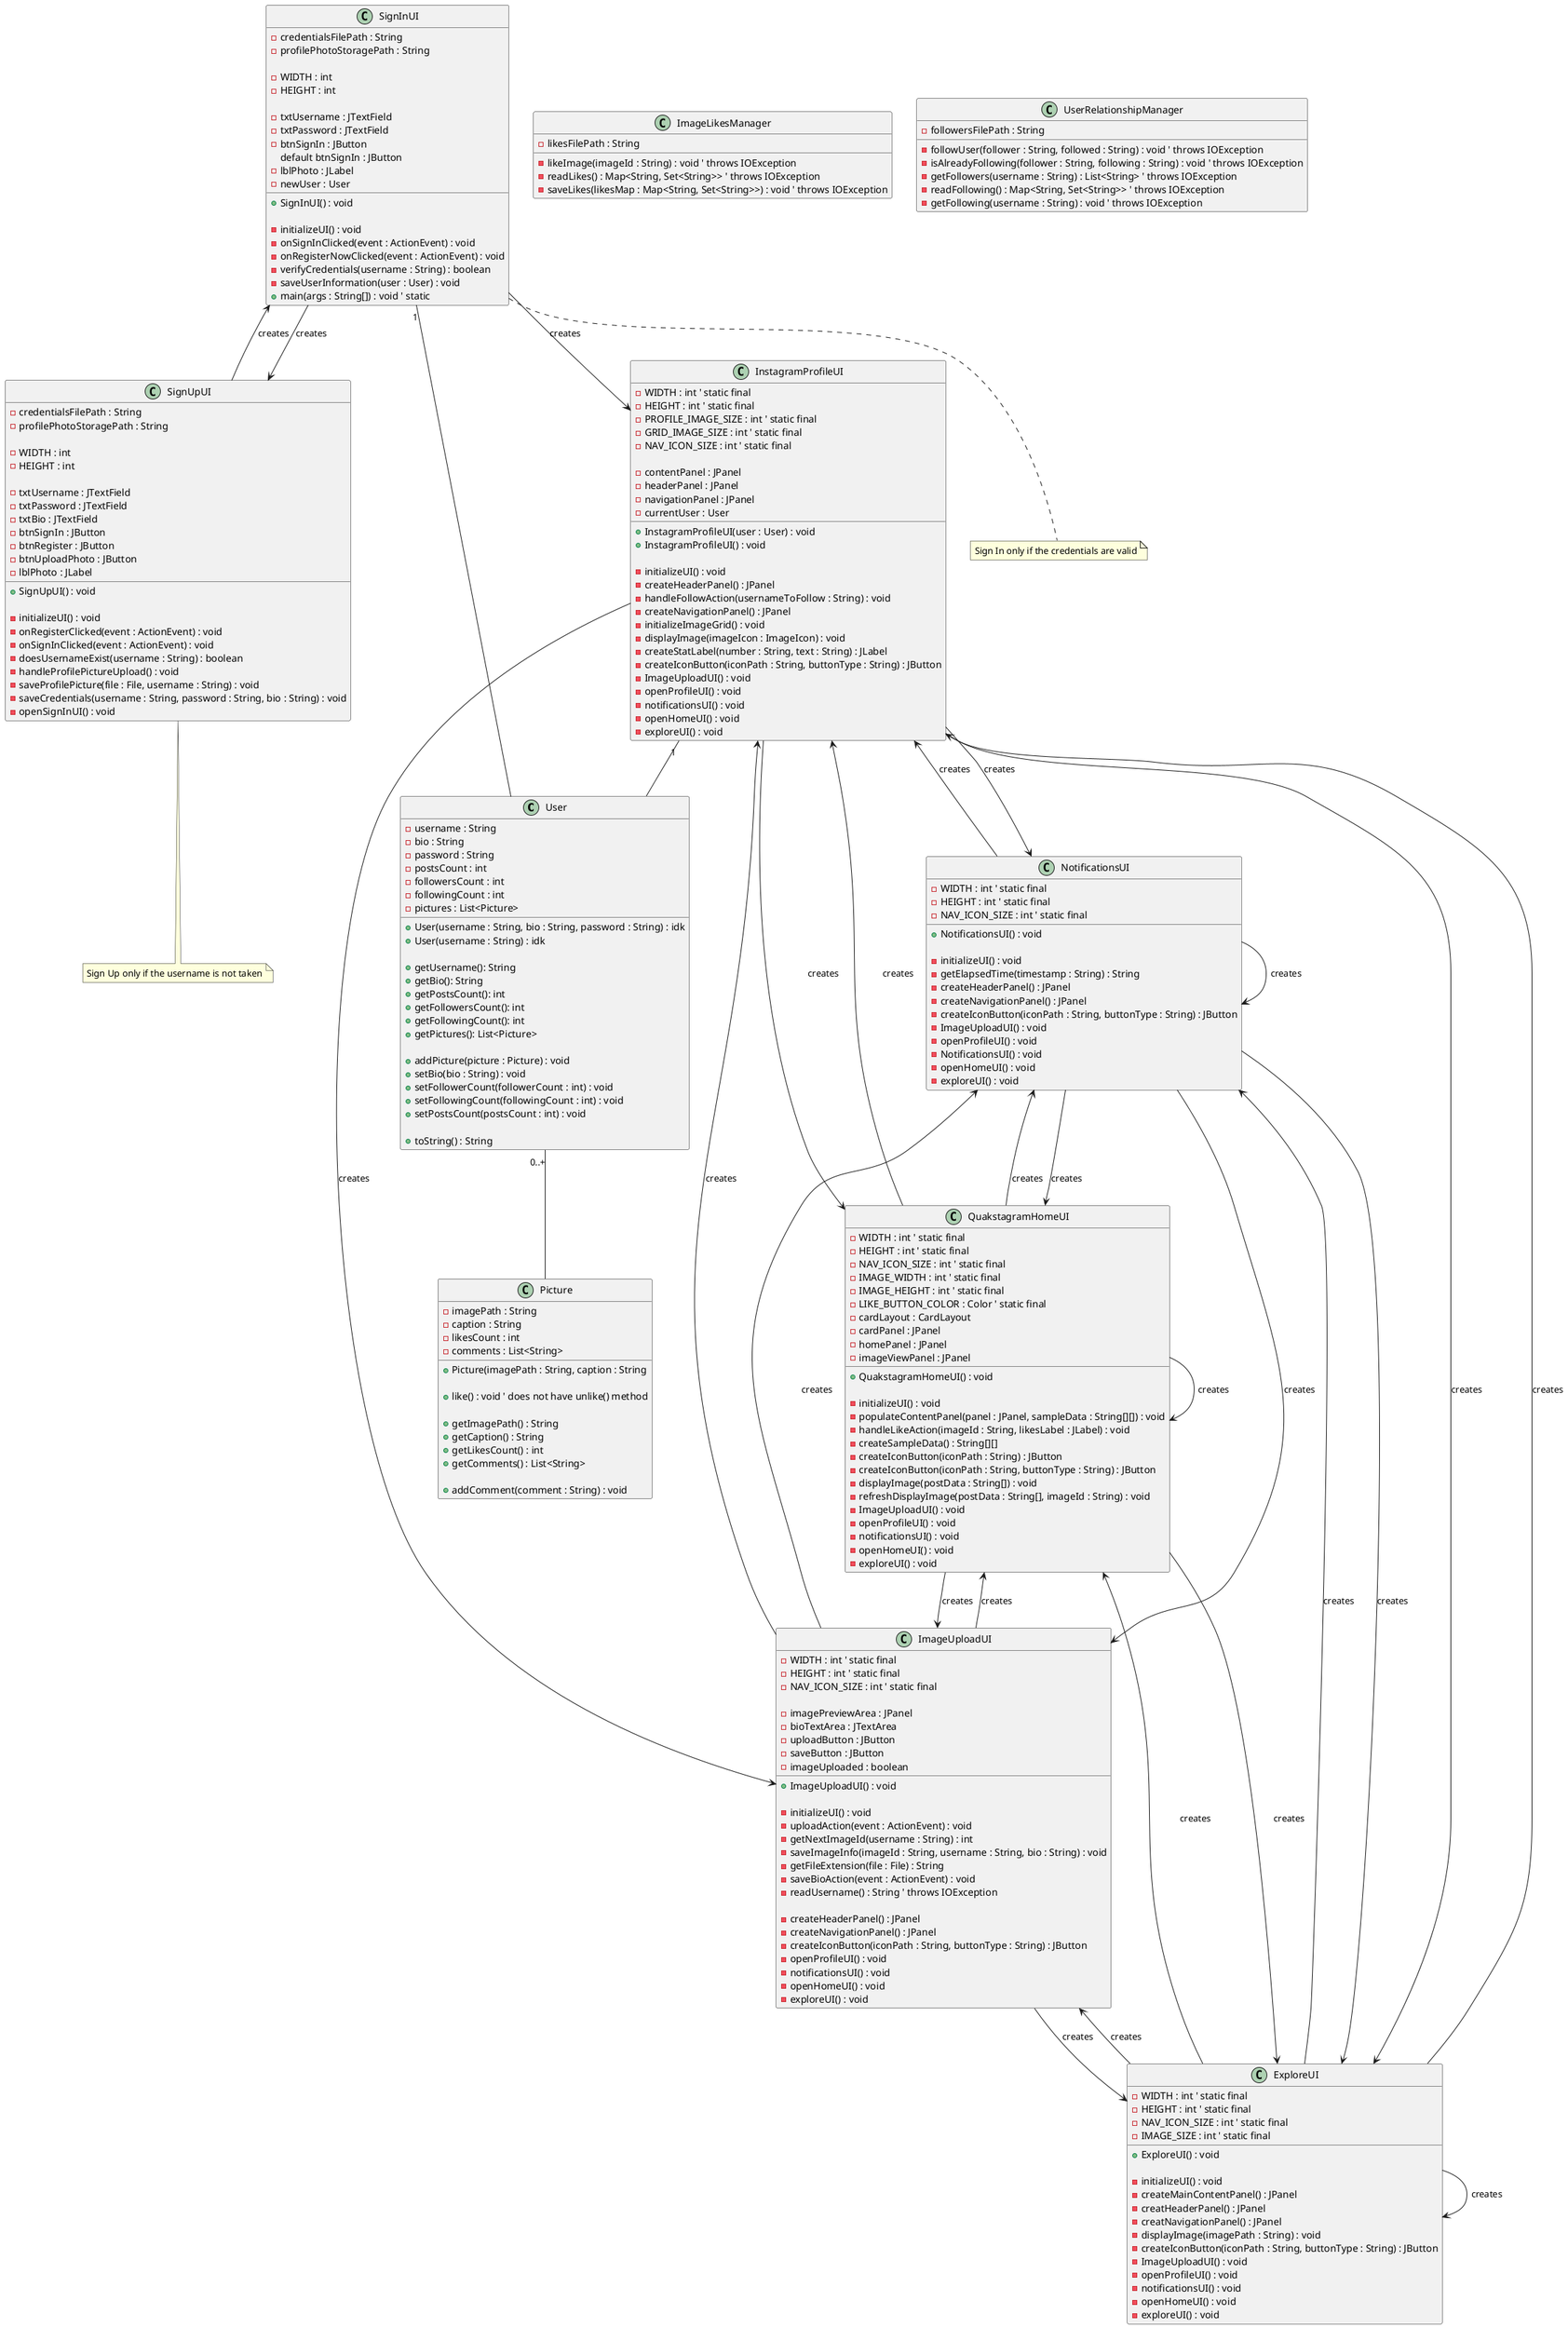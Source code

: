 @startuml Class Diagram

'classes 

class User {
  - username : String
  - bio : String
  - password : String
  - postsCount : int
  - followersCount : int
  - followingCount : int
  - pictures : List<Picture>
  ' constructors
  + User(username : String, bio : String, password : String) : idk
  + User(username : String) : idk

  ' getters
  + getUsername(): String
  + getBio(): String
  + getPostsCount(): int
  + getFollowersCount(): int
  + getFollowingCount(): int
  + getPictures(): List<Picture>

  ' setters
  + addPicture(picture : Picture) : void
  + setBio(bio : String) : void
  + setFollowerCount(followerCount : int) : void
  + setFollowingCount(followingCount : int) : void
  + setPostsCount(postsCount : int) : void

  + toString() : String
}

class SignUpUI {
  - credentialsFilePath : String
  - profilePhotoStoragePath : String

  - WIDTH : int
  - HEIGHT : int

  - txtUsername : JTextField
  - txtPassword : JTextField
  - txtBio : JTextField
  - btnSignIn : JButton
  - btnRegister : JButton
  - btnUploadPhoto : JButton
  - lblPhoto : JLabel
 
 ' constructors
  + SignUpUI() : void

  - initializeUI() : void
  - onRegisterClicked(event : ActionEvent) : void
  - onSignInClicked(event : ActionEvent) : void
  - doesUsernameExist(username : String) : boolean
  - handleProfilePictureUpload() : void
  - saveProfilePicture(file : File, username : String) : void
  - saveCredentials(username : String, password : String, bio : String) : void
  - openSignInUI() : void
}

class SignInUI {
  - credentialsFilePath : String
  - profilePhotoStoragePath : String

  - WIDTH : int
  - HEIGHT : int

  - txtUsername : JTextField
  - txtPassword : JTextField
  - btnSignIn : JButton
  default btnSignIn : JButton
  - lblPhoto : JLabel
  - newUser : User
 
 ' constructors
  + SignInUI() : void

  - initializeUI() : void
  - onSignInClicked(event : ActionEvent) : void
  - onRegisterNowClicked(event : ActionEvent) : void
  - verifyCredentials(username : String) : boolean
  - saveUserInformation(user : User) : void
  + main(args : String[]) : void ' static
}

class Picture {
  - imagePath : String
  - caption : String
  - likesCount : int
  - comments : List<String>

  ' constructors
  + Picture(imagePath : String, caption : String

  + like() : void ' does not have unlike() method

  ' getters
  + getImagePath() : String
  + getCaption() : String
  + getLikesCount() : int
  ' getCommentsCount() : int
  + getComments() : List<String>

  ' setters
  + addComment(comment : String) : void
}

class NotificationsUI {
  - WIDTH : int ' static final
  - HEIGHT : int ' static final
  - NAV_ICON_SIZE : int ' static final

  ' constructors
  + NotificationsUI() : void

  - initializeUI() : void
  - getElapsedTime(timestamp : String) : String
  - createHeaderPanel() : JPanel
  - createNavigationPanel() : JPanel
  - createIconButton(iconPath : String, buttonType : String) : JButton
  - ImageUploadUI() : void
  - openProfileUI() : void
  - NotificationsUI() : void
  - openHomeUI() : void
  - exploreUI() : void
}

class InstagramProfileUI {
  - WIDTH : int ' static final
  - HEIGHT : int ' static final
  - PROFILE_IMAGE_SIZE : int ' static final
  - GRID_IMAGE_SIZE : int ' static final
  - NAV_ICON_SIZE : int ' static final

  - contentPanel : JPanel
  - headerPanel : JPanel
  - navigationPanel : JPanel
  - currentUser : User

  ' constructors
  + InstagramProfileUI(user : User) : void
  + InstagramProfileUI() : void

  - initializeUI() : void
  - createHeaderPanel() : JPanel
  - handleFollowAction(usernameToFollow : String) : void
  - createNavigationPanel() : JPanel
  - initializeImageGrid() : void
  - displayImage(imageIcon : ImageIcon) : void
  - createStatLabel(number : String, text : String) : JLabel
  - createIconButton(iconPath : String, buttonType : String) : JButton
  - ImageUploadUI() : void
  - openProfileUI() : void
  - notificationsUI() : void
  - openHomeUI() : void
  - exploreUI() : void
}

class ExploreUI {
  - WIDTH : int ' static final
  - HEIGHT : int ' static final
  - NAV_ICON_SIZE : int ' static final
  - IMAGE_SIZE : int ' static final

  ' constructors
  + ExploreUI() : void

  - initializeUI() : void
  - createMainContentPanel() : JPanel
  - creatHeaderPanel() : JPanel
  - creatNavigationPanel() : JPanel
  - displayImage(imagePath : String) : void
  - createIconButton(iconPath : String, buttonType : String) : JButton
  - ImageUploadUI() : void
  - openProfileUI() : void
  - notificationsUI() : void
  - openHomeUI() : void
  - exploreUI() : void
}

class ImageUploadUI {
  - WIDTH : int ' static final
  - HEIGHT : int ' static final
  - NAV_ICON_SIZE : int ' static final

  - imagePreviewArea : JPanel
  - bioTextArea : JTextArea
  - uploadButton : JButton
  - saveButton : JButton
  - imageUploaded : boolean
  ' default false // unused

  ' constructors
  + ImageUploadUI() : void

  - initializeUI() : void
  - uploadAction(event : ActionEvent) : void
  - getNextImageId(username : String) : int
  - saveImageInfo(imageId : String, username : String, bio : String) : void
  - getFileExtension(file : File) : String
  - saveBioAction(event : ActionEvent) : void
  - readUsername() : String ' throws IOException
  
  - createHeaderPanel() : JPanel
  - createNavigationPanel() : JPanel
  - createIconButton(iconPath : String, buttonType : String) : JButton
  - openProfileUI() : void
  - notificationsUI() : void
  - openHomeUI() : void
  - exploreUI() : void
}

class QuakstagramHomeUI {
  - WIDTH : int ' static final
  - HEIGHT : int ' static final
  - NAV_ICON_SIZE : int ' static final
  - IMAGE_WIDTH : int ' static final
  - IMAGE_HEIGHT : int ' static final
  - LIKE_BUTTON_COLOR : Color ' static final
  - cardLayout : CardLayout
  - cardPanel : JPanel
  - homePanel : JPanel
  - imageViewPanel : JPanel

  ' constructors
  + QuakstagramHomeUI() : void

  - initializeUI() : void
  - populateContentPanel(panel : JPanel, sampleData : String[][]) : void
  - handleLikeAction(imageId : String, likesLabel : JLabel) : void
  - createSampleData() : String[][]
  - createIconButton(iconPath : String) : JButton
  - createIconButton(iconPath : String, buttonType : String) : JButton
  - displayImage(postData : String[]) : void
  - refreshDisplayImage(postData : String[], imageId : String) : void
  

  - ImageUploadUI() : void
  - openProfileUI() : void
  - notificationsUI() : void
  - openHomeUI() : void
  - exploreUI() : void
}

class ImageLikesManager {
  - likesFilePath : String

  - likeImage(imageId : String) : void ' throws IOException
  - readLikes() : Map<String, Set<String>> ' throws IOException
  - saveLikes(likesMap : Map<String, Set<String>>) : void ' throws IOException
}

class UserRelationshipManager {
  - followersFilePath : String

  - followUser(follower : String, followed : String) : void ' throws IOException
  - isAlreadyFollowing(follower : String, following : String) : void ' throws IOException
  - getFollowers(username : String) : List<String> ' throws IOException
  - readFollowing() : Map<String, Set<String>> ' throws IOException
  - getFollowing(username : String) : void ' throws IOException
}


' relationships

User "0..+" -- Picture

SignInUI "1" -- User

SignInUI --> SignUpUI : creates
SignInUI --> InstagramProfileUI : creates
SignUpUI --> SignInUI : creates

InstagramProfileUI "1"  -- User

InstagramProfileUI --> ImageUploadUI : creates
InstagramProfileUI --> NotificationsUI : creates
InstagramProfileUI --> QuakstagramHomeUI : creates
InstagramProfileUI --> ExploreUI : creates

NotificationsUI --> InstagramProfileUI : creates
NotificationsUI --> QuakstagramHomeUI : creates
NotificationsUI --> ExploreUI : creates
NotificationsUI --> ImageUploadUI : creates
NotificationsUI --> NotificationsUI : creates


ExploreUI --> ImageUploadUI : creates
ExploreUI --> InstagramProfileUI : creates
ExploreUI --> NotificationsUI : creates
ExploreUI --> QuakstagramHomeUI : creates
ExploreUI --> ExploreUI : creates

ImageUploadUI --> InstagramProfileUI : creates
ImageUploadUI --> NotificationsUI : creates
ImageUploadUI --> QuakstagramHomeUI : creates
ImageUploadUI --> ExploreUI : creates

QuakstagramHomeUI --> ImageUploadUI : creates
QuakstagramHomeUI --> InstagramProfileUI : creates
QuakstagramHomeUI --> NotificationsUI : creates
QuakstagramHomeUI --> ExploreUI : creates
QuakstagramHomeUI --> QuakstagramHomeUI : creates

note "Sign In only if the credentials are valid" as n1
note "Sign Up only if the username is not taken" as n2
SignInUI .. n1
SignUpUI .. n2

@enduml